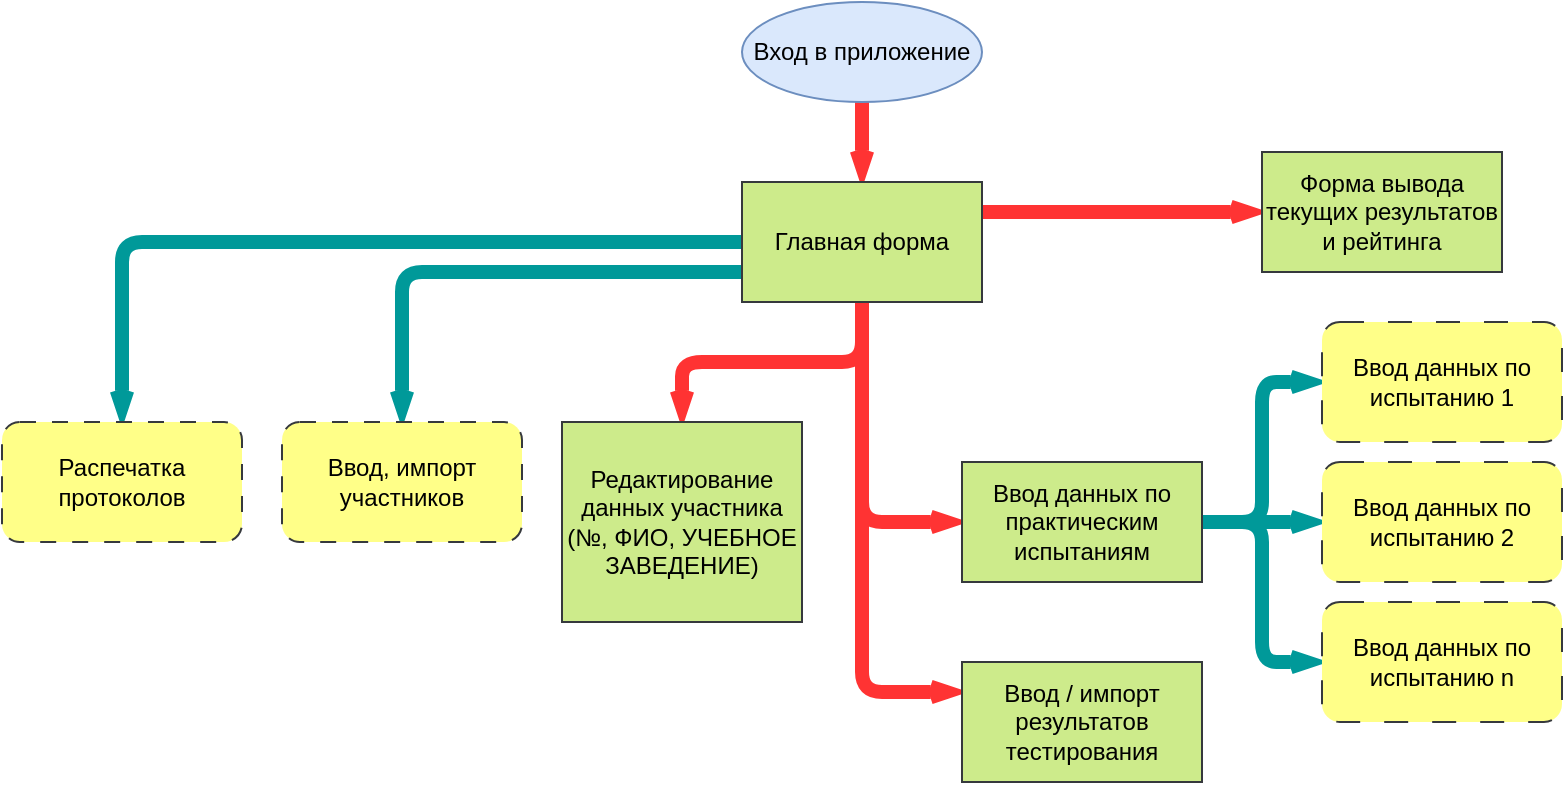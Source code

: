 <mxfile version="21.2.3" type="github">
  <diagram name="Страница 1" id="rU0HMeiSt-HVsIIlIik-">
    <mxGraphModel dx="1155" dy="659" grid="1" gridSize="10" guides="1" tooltips="1" connect="1" arrows="1" fold="1" page="1" pageScale="1" pageWidth="827" pageHeight="1169" math="0" shadow="0">
      <root>
        <mxCell id="0" />
        <mxCell id="1" parent="0" />
        <mxCell id="oUFun0r2DNdpA80elAWl-29" style="edgeStyle=orthogonalEdgeStyle;rounded=1;orthogonalLoop=1;jettySize=auto;html=1;exitX=0;exitY=0.5;exitDx=0;exitDy=0;entryX=0.5;entryY=0;entryDx=0;entryDy=0;strokeWidth=7;endArrow=openThin;endFill=0;endSize=1;jumpSize=2;startSize=2;strokeColor=#009999;" edge="1" parent="1" source="oUFun0r2DNdpA80elAWl-17" target="oUFun0r2DNdpA80elAWl-25">
          <mxGeometry relative="1" as="geometry" />
        </mxCell>
        <mxCell id="oUFun0r2DNdpA80elAWl-30" style="edgeStyle=orthogonalEdgeStyle;rounded=1;orthogonalLoop=1;jettySize=auto;html=1;exitX=0;exitY=0.75;exitDx=0;exitDy=0;entryX=0.5;entryY=0;entryDx=0;entryDy=0;strokeWidth=7;endArrow=openThin;endFill=0;endSize=1;jumpSize=2;startSize=2;strokeColor=#009999;" edge="1" parent="1" source="oUFun0r2DNdpA80elAWl-17" target="oUFun0r2DNdpA80elAWl-19">
          <mxGeometry relative="1" as="geometry" />
        </mxCell>
        <mxCell id="oUFun0r2DNdpA80elAWl-31" style="edgeStyle=orthogonalEdgeStyle;rounded=1;orthogonalLoop=1;jettySize=auto;html=1;exitX=0.5;exitY=1;exitDx=0;exitDy=0;entryX=0.5;entryY=0;entryDx=0;entryDy=0;strokeWidth=7;endSize=1;startSize=1;endArrow=openThin;endFill=0;strokeColor=#FF3333;" edge="1" parent="1" source="oUFun0r2DNdpA80elAWl-17" target="oUFun0r2DNdpA80elAWl-20">
          <mxGeometry relative="1" as="geometry" />
        </mxCell>
        <mxCell id="oUFun0r2DNdpA80elAWl-32" style="edgeStyle=orthogonalEdgeStyle;rounded=1;orthogonalLoop=1;jettySize=auto;html=1;exitX=1;exitY=0.5;exitDx=0;exitDy=0;entryX=0;entryY=0.5;entryDx=0;entryDy=0;strokeWidth=7;endSize=1;startSize=1;endArrow=openThin;endFill=0;strokeColor=#009999;fillColor=#cce5ff;" edge="1" parent="1" source="oUFun0r2DNdpA80elAWl-39" target="oUFun0r2DNdpA80elAWl-24">
          <mxGeometry relative="1" as="geometry" />
        </mxCell>
        <mxCell id="oUFun0r2DNdpA80elAWl-34" style="edgeStyle=orthogonalEdgeStyle;rounded=1;orthogonalLoop=1;jettySize=auto;html=1;exitX=0.5;exitY=1;exitDx=0;exitDy=0;entryX=0;entryY=0.5;entryDx=0;entryDy=0;strokeWidth=7;endSize=1;startSize=1;endArrow=openThin;endFill=0;strokeColor=#FF3333;" edge="1" parent="1" source="oUFun0r2DNdpA80elAWl-17" target="oUFun0r2DNdpA80elAWl-39">
          <mxGeometry relative="1" as="geometry" />
        </mxCell>
        <mxCell id="oUFun0r2DNdpA80elAWl-35" style="edgeStyle=orthogonalEdgeStyle;rounded=1;orthogonalLoop=1;jettySize=auto;html=1;exitX=1;exitY=0.5;exitDx=0;exitDy=0;entryX=0;entryY=0.5;entryDx=0;entryDy=0;strokeWidth=7;endSize=1;startSize=1;endArrow=openThin;endFill=0;strokeColor=#009999;fillColor=#cce5ff;" edge="1" parent="1" source="oUFun0r2DNdpA80elAWl-39" target="oUFun0r2DNdpA80elAWl-21">
          <mxGeometry relative="1" as="geometry" />
        </mxCell>
        <mxCell id="oUFun0r2DNdpA80elAWl-28" style="edgeStyle=orthogonalEdgeStyle;rounded=1;orthogonalLoop=1;jettySize=auto;html=1;exitX=0.5;exitY=1;exitDx=0;exitDy=0;entryX=0.5;entryY=0;entryDx=0;entryDy=0;strokeWidth=7;endSize=1;startSize=1;endArrow=openThin;endFill=0;strokeColor=#FF3333;" edge="1" parent="1" source="oUFun0r2DNdpA80elAWl-18" target="oUFun0r2DNdpA80elAWl-17">
          <mxGeometry relative="1" as="geometry">
            <mxPoint x="430" y="120" as="sourcePoint" />
          </mxGeometry>
        </mxCell>
        <mxCell id="oUFun0r2DNdpA80elAWl-18" value="Вход в приложение" style="ellipse;whiteSpace=wrap;html=1;fillColor=#dae8fc;strokeColor=#6c8ebf;" vertex="1" parent="1">
          <mxGeometry x="370" y="50" width="120" height="50" as="geometry" />
        </mxCell>
        <mxCell id="oUFun0r2DNdpA80elAWl-36" style="edgeStyle=orthogonalEdgeStyle;rounded=1;orthogonalLoop=1;jettySize=auto;html=1;exitX=0.5;exitY=1;exitDx=0;exitDy=0;entryX=0;entryY=0.25;entryDx=0;entryDy=0;strokeWidth=7;endSize=1;startSize=1;endArrow=openThin;endFill=0;strokeColor=#FF3333;" edge="1" parent="1" source="oUFun0r2DNdpA80elAWl-17" target="oUFun0r2DNdpA80elAWl-27">
          <mxGeometry relative="1" as="geometry">
            <mxPoint x="440" y="210" as="sourcePoint" />
            <mxPoint x="550" y="485" as="targetPoint" />
          </mxGeometry>
        </mxCell>
        <mxCell id="oUFun0r2DNdpA80elAWl-38" style="edgeStyle=orthogonalEdgeStyle;rounded=1;orthogonalLoop=1;jettySize=auto;html=1;exitX=1;exitY=0.25;exitDx=0;exitDy=0;entryX=0;entryY=0.5;entryDx=0;entryDy=0;strokeWidth=7;endSize=1;startSize=1;endArrow=openThin;endFill=0;strokeColor=#FF3333;" edge="1" parent="1" source="oUFun0r2DNdpA80elAWl-17" target="oUFun0r2DNdpA80elAWl-37">
          <mxGeometry relative="1" as="geometry">
            <mxPoint x="410" y="210" as="sourcePoint" />
            <mxPoint x="350" y="270" as="targetPoint" />
          </mxGeometry>
        </mxCell>
        <mxCell id="oUFun0r2DNdpA80elAWl-40" style="edgeStyle=orthogonalEdgeStyle;rounded=1;orthogonalLoop=1;jettySize=auto;html=1;exitX=1;exitY=0.5;exitDx=0;exitDy=0;entryX=0;entryY=0.5;entryDx=0;entryDy=0;strokeWidth=7;endSize=1;startSize=1;endArrow=openThin;endFill=0;strokeColor=#009999;fillColor=#cce5ff;" edge="1" parent="1" source="oUFun0r2DNdpA80elAWl-39" target="oUFun0r2DNdpA80elAWl-22">
          <mxGeometry relative="1" as="geometry">
            <mxPoint x="610" y="320" as="sourcePoint" />
            <mxPoint x="660" y="405" as="targetPoint" />
          </mxGeometry>
        </mxCell>
        <mxCell id="oUFun0r2DNdpA80elAWl-17" value="Главная форма" style="rounded=0;whiteSpace=wrap;html=1;fillColor=#cdeb8b;strokeColor=#36393d;" vertex="1" parent="1">
          <mxGeometry x="370" y="140" width="120" height="60" as="geometry" />
        </mxCell>
        <mxCell id="oUFun0r2DNdpA80elAWl-19" value="Ввод, импорт участников" style="rounded=1;whiteSpace=wrap;html=1;fillColor=#ffff88;strokeColor=#36393d;glass=0;dashed=1;dashPattern=8 8;" vertex="1" parent="1">
          <mxGeometry x="140" y="260" width="120" height="60" as="geometry" />
        </mxCell>
        <mxCell id="oUFun0r2DNdpA80elAWl-20" value="Редактирование данных участника&lt;br&gt;(№, ФИО, УЧЕБНОЕ ЗАВЕДЕНИЕ)" style="rounded=0;whiteSpace=wrap;html=1;fillColor=#cdeb8b;strokeColor=#36393d;" vertex="1" parent="1">
          <mxGeometry x="280" y="260" width="120" height="100" as="geometry" />
        </mxCell>
        <mxCell id="oUFun0r2DNdpA80elAWl-21" value="Ввод данных по испытанию 1" style="rounded=1;whiteSpace=wrap;html=1;fillColor=#ffff88;strokeColor=#36393d;dashed=1;dashPattern=12 12;" vertex="1" parent="1">
          <mxGeometry x="660" y="210" width="120" height="60" as="geometry" />
        </mxCell>
        <mxCell id="oUFun0r2DNdpA80elAWl-22" value="Ввод данных по испытанию 2" style="rounded=1;whiteSpace=wrap;html=1;fillColor=#ffff88;strokeColor=#36393d;dashed=1;dashPattern=12 12;" vertex="1" parent="1">
          <mxGeometry x="660" y="280" width="120" height="60" as="geometry" />
        </mxCell>
        <mxCell id="oUFun0r2DNdpA80elAWl-24" value="Ввод данных по испытанию n" style="rounded=1;whiteSpace=wrap;html=1;fillColor=#ffff88;strokeColor=#36393d;dashed=1;dashPattern=12 12;" vertex="1" parent="1">
          <mxGeometry x="660" y="350" width="120" height="60" as="geometry" />
        </mxCell>
        <mxCell id="oUFun0r2DNdpA80elAWl-25" value="Распечатка протоколов" style="rounded=1;whiteSpace=wrap;html=1;fillColor=#ffff88;strokeColor=#36393d;glass=0;dashed=1;dashPattern=8 8;" vertex="1" parent="1">
          <mxGeometry y="260" width="120" height="60" as="geometry" />
        </mxCell>
        <mxCell id="oUFun0r2DNdpA80elAWl-27" value="Ввод / импорт результатов тестирования" style="rounded=0;whiteSpace=wrap;html=1;fillColor=#cdeb8b;strokeColor=#36393d;" vertex="1" parent="1">
          <mxGeometry x="480" y="380" width="120" height="60" as="geometry" />
        </mxCell>
        <mxCell id="oUFun0r2DNdpA80elAWl-37" value="Форма вывода текущих результатов и рейтинга" style="rounded=0;whiteSpace=wrap;html=1;fillColor=#cdeb8b;strokeColor=#36393d;" vertex="1" parent="1">
          <mxGeometry x="630" y="125" width="120" height="60" as="geometry" />
        </mxCell>
        <mxCell id="oUFun0r2DNdpA80elAWl-39" value="Ввод данных по практическим испытаниям" style="rounded=0;whiteSpace=wrap;html=1;fillColor=#cdeb8b;strokeColor=#36393d;" vertex="1" parent="1">
          <mxGeometry x="480" y="280" width="120" height="60" as="geometry" />
        </mxCell>
      </root>
    </mxGraphModel>
  </diagram>
</mxfile>
